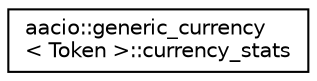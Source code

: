 digraph "Graphical Class Hierarchy"
{
  edge [fontname="Helvetica",fontsize="10",labelfontname="Helvetica",labelfontsize="10"];
  node [fontname="Helvetica",fontsize="10",shape=record];
  rankdir="LR";
  Node0 [label="aacio::generic_currency\l\< Token \>::currency_stats",height=0.2,width=0.4,color="black", fillcolor="white", style="filled",URL="$structaacio_1_1generic__currency_1_1currency__stats.html"];
}
